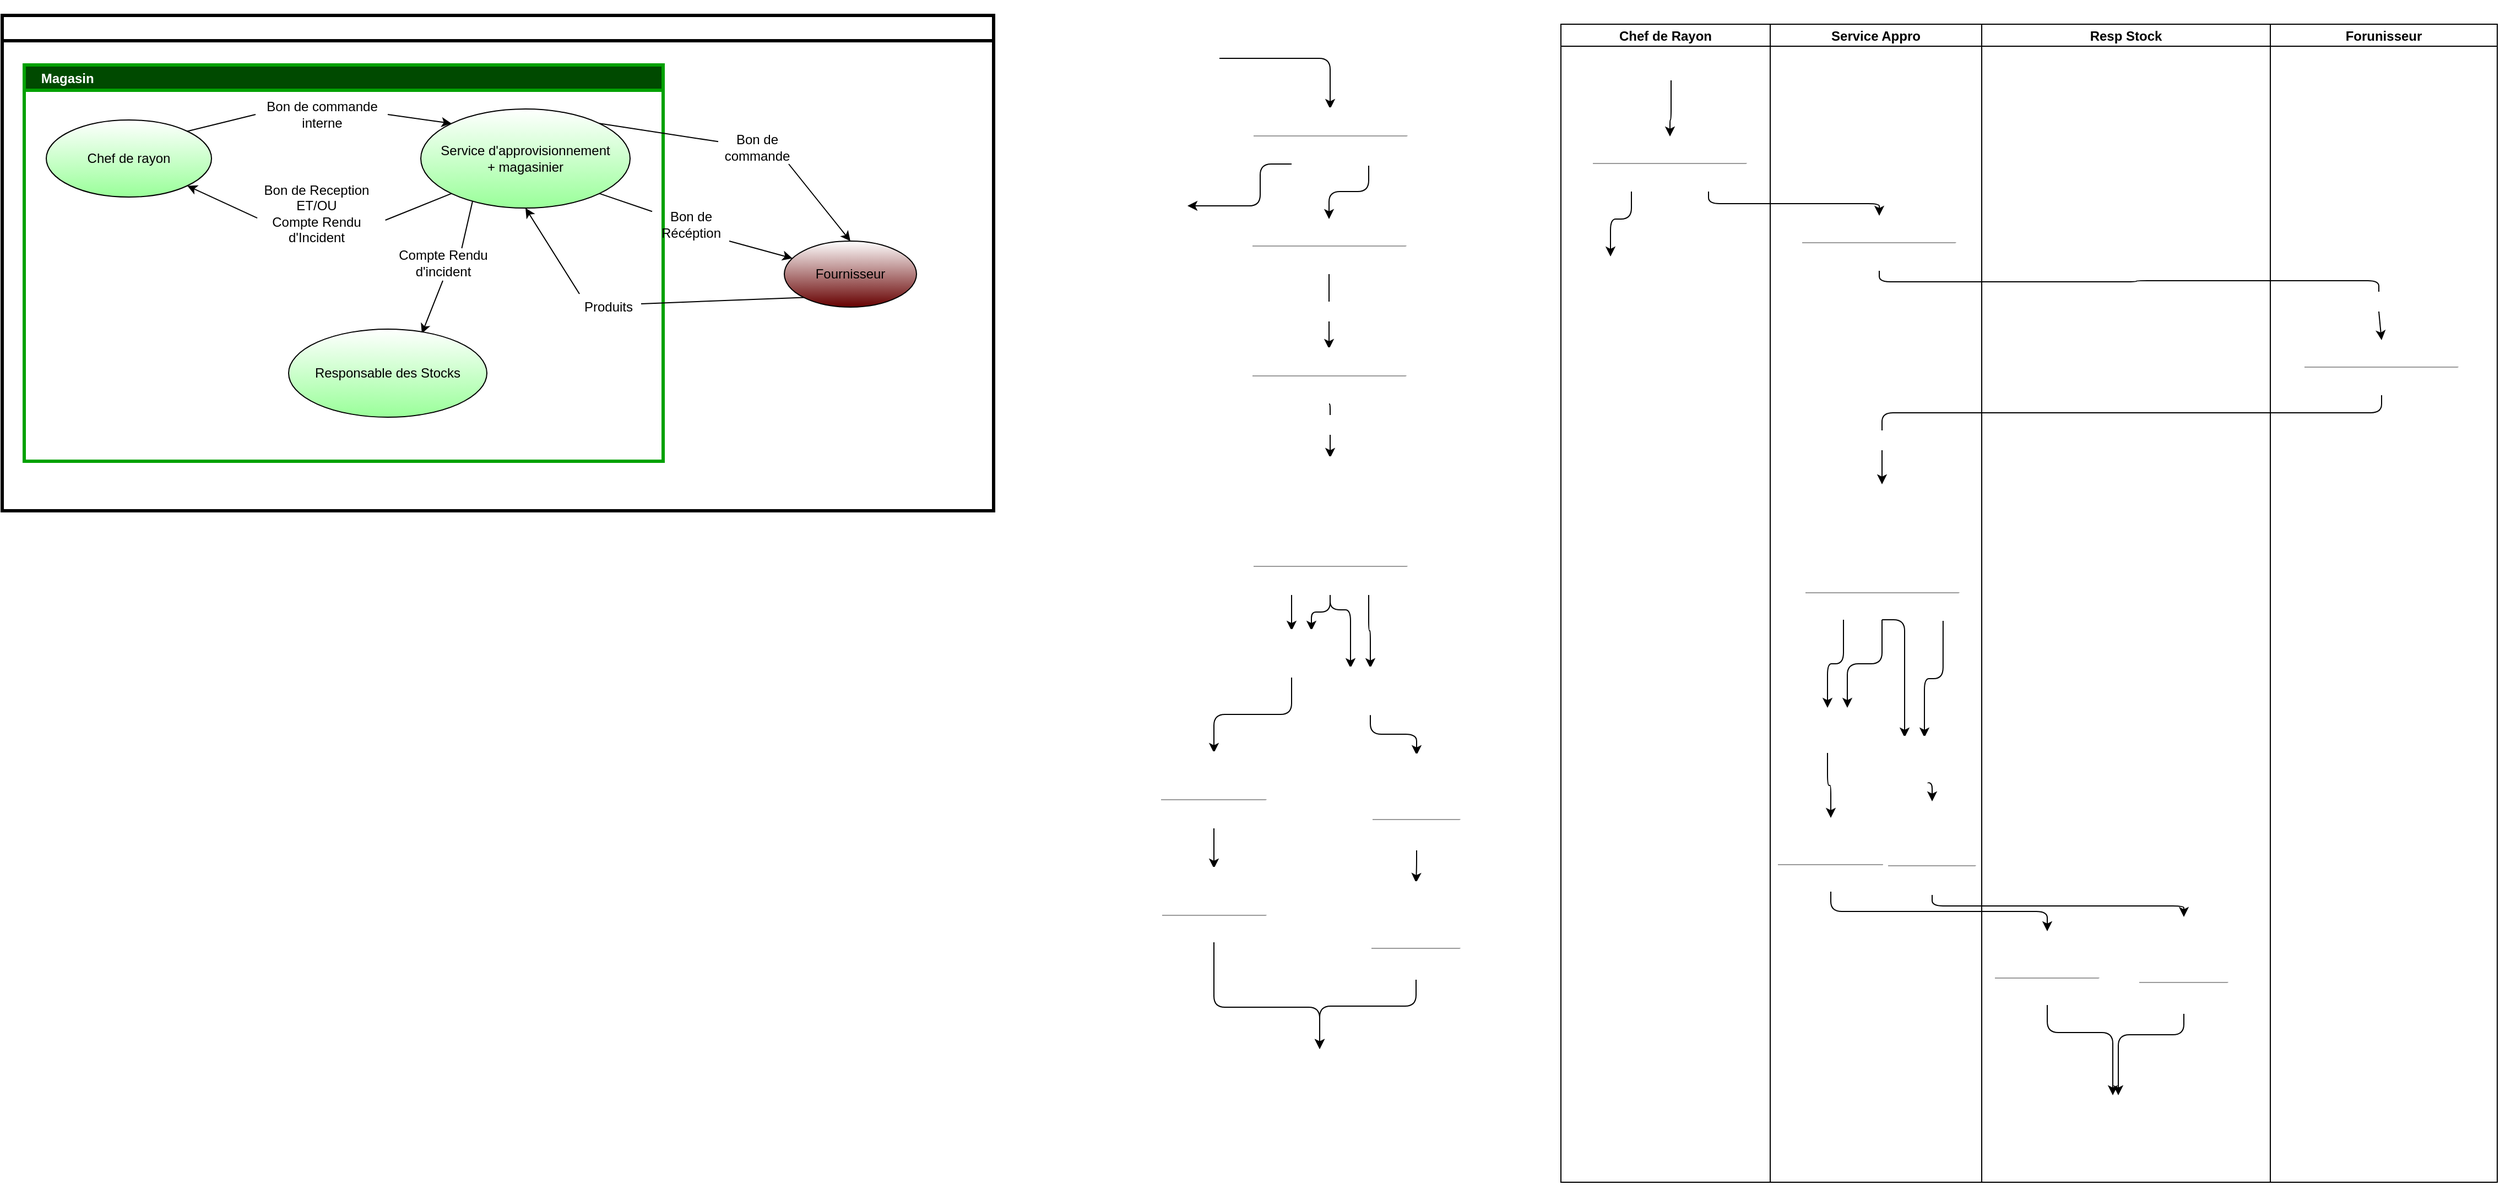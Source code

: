<mxfile>
    <diagram id="Edb_wladtUT9RPqt2Cd4" name="Page-1">
        <mxGraphModel dx="988" dy="655" grid="0" gridSize="10" guides="1" tooltips="1" connect="1" arrows="1" fold="1" page="0" pageScale="1" pageWidth="1169" pageHeight="827" math="0" shadow="0">
            <root>
                <mxCell id="0"/>
                <mxCell id="1" parent="0"/>
                <mxCell id="26" value="    Diagramme de Flux" style="swimlane;strokeWidth=3;align=left;fontColor=#FFFFFF;" vertex="1" parent="1">
                    <mxGeometry x="30" y="35" width="900" height="450" as="geometry">
                        <mxRectangle x="30" y="35" width="140" height="23" as="alternateBounds"/>
                    </mxGeometry>
                </mxCell>
                <mxCell id="5" value="Fournisseur" style="ellipse;whiteSpace=wrap;html=1;gradientColor=#660000;" vertex="1" parent="26">
                    <mxGeometry x="710" y="205" width="120" height="60" as="geometry"/>
                </mxCell>
                <mxCell id="7" value="    Magasin" style="swimlane;align=left;fontColor=#ffffff;strokeWidth=3;strokeColor=#00A100;fillColor=#004A00;" vertex="1" parent="26">
                    <mxGeometry x="20" y="45" width="580" height="360" as="geometry">
                        <mxRectangle x="20" y="45" width="80" height="23" as="alternateBounds"/>
                    </mxGeometry>
                </mxCell>
                <mxCell id="8" style="edgeStyle=none;html=1;exitX=1;exitY=0.5;exitDx=0;exitDy=0;entryX=0;entryY=0;entryDx=0;entryDy=0;startArrow=none;" edge="1" parent="7" source="9" target="4">
                    <mxGeometry relative="1" as="geometry"/>
                </mxCell>
                <mxCell id="3" value="Chef de rayon" style="ellipse;whiteSpace=wrap;html=1;gradientColor=#99FF99;" vertex="1" parent="7">
                    <mxGeometry x="20" y="50" width="150" height="70" as="geometry"/>
                </mxCell>
                <mxCell id="20" style="edgeStyle=none;html=1;exitX=0.014;exitY=0.567;exitDx=0;exitDy=0;entryX=1;entryY=1;entryDx=0;entryDy=0;startArrow=none;exitPerimeter=0;" edge="1" parent="7" source="21" target="3">
                    <mxGeometry relative="1" as="geometry"/>
                </mxCell>
                <mxCell id="23" style="edgeStyle=none;html=1;exitX=0.5;exitY=1.033;exitDx=0;exitDy=0;entryX=0.672;entryY=0.05;entryDx=0;entryDy=0;exitPerimeter=0;entryPerimeter=0;startArrow=none;" edge="1" parent="7" source="24" target="6">
                    <mxGeometry relative="1" as="geometry"/>
                </mxCell>
                <mxCell id="4" value="Service d'approvisionnement&lt;br&gt;+ magasinier" style="ellipse;whiteSpace=wrap;html=1;gradientColor=#99FF99;" vertex="1" parent="7">
                    <mxGeometry x="360" y="40" width="190" height="90" as="geometry"/>
                </mxCell>
                <mxCell id="6" value="Responsable des Stocks" style="ellipse;whiteSpace=wrap;html=1;gradientColor=#99FF99;" vertex="1" parent="7">
                    <mxGeometry x="240" y="240" width="180" height="80" as="geometry"/>
                </mxCell>
                <mxCell id="9" value="Bon de commande &lt;br&gt;interne" style="text;html=1;align=center;verticalAlign=middle;resizable=0;points=[];autosize=1;strokeColor=none;" vertex="1" parent="7">
                    <mxGeometry x="210" y="30" width="120" height="30" as="geometry"/>
                </mxCell>
                <mxCell id="10" value="" style="edgeStyle=none;html=1;exitX=1;exitY=0;exitDx=0;exitDy=0;entryX=0;entryY=0.5;entryDx=0;entryDy=0;endArrow=none;" edge="1" parent="7" source="3" target="9">
                    <mxGeometry relative="1" as="geometry">
                        <mxPoint x="220" y="165" as="sourcePoint"/>
                        <mxPoint x="410" y="165" as="targetPoint"/>
                    </mxGeometry>
                </mxCell>
                <mxCell id="21" value="Bon de&amp;nbsp;Reception&lt;br&gt;ET/OU&lt;br&gt;Compte Rendu &lt;br&gt;d'Incident" style="text;html=1;align=center;verticalAlign=middle;resizable=0;points=[];autosize=1;strokeColor=none;" vertex="1" parent="7">
                    <mxGeometry x="210" y="105" width="110" height="60" as="geometry"/>
                </mxCell>
                <mxCell id="22" value="" style="edgeStyle=none;html=1;exitX=0;exitY=1;exitDx=0;exitDy=0;entryX=1.071;entryY=0.6;entryDx=0;entryDy=0;endArrow=none;entryPerimeter=0;" edge="1" parent="7" source="4" target="21">
                    <mxGeometry relative="1" as="geometry">
                        <mxPoint x="437.825" y="196.82" as="sourcePoint"/>
                        <mxPoint x="198.033" y="189.749" as="targetPoint"/>
                    </mxGeometry>
                </mxCell>
                <mxCell id="24" value="Compte Rendu&lt;br&gt;d'incident" style="text;html=1;align=center;verticalAlign=middle;resizable=0;points=[];autosize=1;strokeColor=none;" vertex="1" parent="7">
                    <mxGeometry x="330" y="165" width="100" height="30" as="geometry"/>
                </mxCell>
                <mxCell id="25" value="" style="edgeStyle=none;html=1;exitX=0.247;exitY=0.933;exitDx=0;exitDy=0;entryX=0.672;entryY=0.05;entryDx=0;entryDy=0;exitPerimeter=0;entryPerimeter=0;endArrow=none;" edge="1" parent="7" source="4" target="24">
                    <mxGeometry relative="1" as="geometry">
                        <mxPoint x="456.93" y="203.97" as="sourcePoint"/>
                        <mxPoint x="400.96" y="324" as="targetPoint"/>
                    </mxGeometry>
                </mxCell>
                <mxCell id="11" style="edgeStyle=none;html=1;exitX=0.914;exitY=1;exitDx=0;exitDy=0;entryX=0.5;entryY=0;entryDx=0;entryDy=0;startArrow=none;exitPerimeter=0;" edge="1" parent="26" source="12" target="5">
                    <mxGeometry relative="1" as="geometry">
                        <Array as="points"/>
                    </mxGeometry>
                </mxCell>
                <mxCell id="12" value="Bon de&lt;br&gt;commande" style="text;html=1;align=center;verticalAlign=middle;resizable=0;points=[];autosize=1;strokeColor=none;" vertex="1" parent="26">
                    <mxGeometry x="650" y="105" width="70" height="30" as="geometry"/>
                </mxCell>
                <mxCell id="13" value="" style="edgeStyle=none;html=1;exitX=1;exitY=0;exitDx=0;exitDy=0;endArrow=none;" edge="1" parent="26" source="4" target="12">
                    <mxGeometry relative="1" as="geometry">
                        <mxPoint x="560" y="130" as="sourcePoint"/>
                        <mxPoint x="727.574" y="213.787" as="targetPoint"/>
                        <Array as="points"/>
                    </mxGeometry>
                </mxCell>
                <mxCell id="15" value="Produits" style="text;html=1;align=center;verticalAlign=middle;resizable=0;points=[];autosize=1;strokeColor=none;" vertex="1" parent="26">
                    <mxGeometry x="520" y="255" width="60" height="20" as="geometry"/>
                </mxCell>
                <mxCell id="14" style="edgeStyle=none;html=1;exitX=0.067;exitY=-0.1;exitDx=0;exitDy=0;entryX=0.5;entryY=1;entryDx=0;entryDy=0;startArrow=none;exitPerimeter=0;" edge="1" parent="26" source="15" target="4">
                    <mxGeometry relative="1" as="geometry">
                        <Array as="points"/>
                    </mxGeometry>
                </mxCell>
                <mxCell id="16" value="" style="edgeStyle=none;html=1;exitX=0;exitY=1;exitDx=0;exitDy=0;entryX=1;entryY=0.35;entryDx=0;entryDy=0;endArrow=none;entryPerimeter=0;" edge="1" parent="26" source="5" target="15">
                    <mxGeometry relative="1" as="geometry">
                        <mxPoint x="727.574" y="256.213" as="sourcePoint"/>
                        <mxPoint x="465" y="175" as="targetPoint"/>
                        <Array as="points"/>
                    </mxGeometry>
                </mxCell>
                <mxCell id="17" style="edgeStyle=none;html=1;exitX=1;exitY=1;exitDx=0;exitDy=0;startArrow=none;" edge="1" parent="26" source="18" target="5">
                    <mxGeometry relative="1" as="geometry"/>
                </mxCell>
                <mxCell id="18" value="Bon de&lt;br&gt;Récéption" style="text;html=1;align=center;verticalAlign=middle;resizable=0;points=[];autosize=1;strokeColor=none;" vertex="1" parent="26">
                    <mxGeometry x="590" y="175" width="70" height="30" as="geometry"/>
                </mxCell>
                <mxCell id="19" value="" style="edgeStyle=none;html=1;exitX=1;exitY=1;exitDx=0;exitDy=0;endArrow=none;" edge="1" parent="26" source="4" target="18">
                    <mxGeometry relative="1" as="geometry">
                        <mxPoint x="532.175" y="161.82" as="sourcePoint"/>
                        <mxPoint x="718.915" y="219.265" as="targetPoint"/>
                    </mxGeometry>
                </mxCell>
                <mxCell id="45" value="    MOT" style="swimlane;fontColor=#FFFFFF;strokeColor=#FFFFFF;strokeWidth=3;fillColor=none;gradientColor=none;align=left;" vertex="1" parent="1">
                    <mxGeometry x="1014" y="23" width="401" height="986" as="geometry"/>
                </mxCell>
                <mxCell id="49" style="edgeStyle=none;html=1;exitX=0.5;exitY=1;exitDx=0;exitDy=0;entryX=0.5;entryY=0;entryDx=0;entryDy=0;fontColor=#FFFFFF;startArrow=none;" edge="1" parent="45" source="50" target="48">
                    <mxGeometry relative="1" as="geometry"/>
                </mxCell>
                <mxCell id="47" value="&lt;p style=&quot;margin: 0px ; margin-top: 4px ; text-align: center&quot;&gt;&lt;b&gt;Reception Bon&lt;/b&gt;&lt;/p&gt;&lt;hr size=&quot;1&quot;&gt;&lt;div style=&quot;height: 2px&quot;&gt;&lt;/div&gt;&lt;div style=&quot;text-align: center ; height: 2px&quot;&gt;toujours&lt;/div&gt;" style="verticalAlign=top;align=left;overflow=fill;fontSize=12;fontFamily=Helvetica;html=1;fontColor=#FFFFFF;strokeColor=#FFFFFF;strokeWidth=3;fillColor=none;gradientColor=none;" vertex="1" parent="45">
                    <mxGeometry x="150.5" y="197" width="140" height="50" as="geometry"/>
                </mxCell>
                <mxCell id="77" style="edgeStyle=orthogonalEdgeStyle;html=1;exitX=0.5;exitY=1;exitDx=0;exitDy=0;entryX=0.5;entryY=0;entryDx=0;entryDy=0;fontColor=#FFFFFF;startArrow=none;startFill=0;endArrow=classic;endFill=1;" edge="1" parent="45" source="78" target="55">
                    <mxGeometry relative="1" as="geometry"/>
                </mxCell>
                <mxCell id="48" value="&lt;p style=&quot;margin: 0px ; margin-top: 4px ; text-align: center&quot;&gt;&lt;b&gt;Reception Bon&lt;/b&gt;&lt;/p&gt;&lt;hr size=&quot;1&quot;&gt;&lt;div style=&quot;height: 2px&quot;&gt;&lt;/div&gt;&lt;div style=&quot;text-align: center ; height: 2px&quot;&gt;toujours&lt;/div&gt;" style="verticalAlign=top;align=left;overflow=fill;fontSize=12;fontFamily=Helvetica;html=1;fontColor=#FFFFFF;strokeColor=#FFFFFF;strokeWidth=3;fillColor=none;gradientColor=none;" vertex="1" parent="45">
                    <mxGeometry x="150.5" y="315" width="140" height="50" as="geometry"/>
                </mxCell>
                <mxCell id="50" value="Bon de Commande" style="text;html=1;align=center;verticalAlign=middle;resizable=0;points=[];autosize=1;strokeColor=none;fontColor=#FFFFFF;" vertex="1" parent="45">
                    <mxGeometry x="164" y="272" width="113" height="18" as="geometry"/>
                </mxCell>
                <mxCell id="51" value="" style="edgeStyle=none;html=1;exitX=0.5;exitY=1;exitDx=0;exitDy=0;entryX=0.5;entryY=0;entryDx=0;entryDy=0;fontColor=#FFFFFF;endArrow=none;" edge="1" parent="45" source="47" target="50">
                    <mxGeometry relative="1" as="geometry">
                        <mxPoint x="1200.5" y="282" as="sourcePoint"/>
                        <mxPoint x="1203" y="350" as="targetPoint"/>
                    </mxGeometry>
                </mxCell>
                <mxCell id="76" style="edgeStyle=orthogonalEdgeStyle;html=1;entryX=0.5;entryY=0;entryDx=0;entryDy=0;fontColor=#FFFFFF;startArrow=none;startFill=0;endArrow=classic;endFill=1;" edge="1" parent="45" source="52" target="72">
                    <mxGeometry relative="1" as="geometry"/>
                </mxCell>
                <mxCell id="52" value="Bon de &lt;br&gt;commande &lt;br&gt;interne" style="text;html=1;align=center;verticalAlign=middle;resizable=0;points=[];autosize=1;strokeColor=none;fontColor=#FFFFFF;" vertex="1" parent="45">
                    <mxGeometry x="52" y="28" width="69" height="46" as="geometry"/>
                </mxCell>
                <mxCell id="68" style="edgeStyle=orthogonalEdgeStyle;html=1;exitX=0.5;exitY=1;exitDx=0;exitDy=0;entryX=0.75;entryY=0;entryDx=0;entryDy=0;fontColor=#FFFFFF;startArrow=none;startFill=0;endArrow=classic;endFill=1;" edge="1" parent="45" source="55" target="56">
                    <mxGeometry relative="1" as="geometry"/>
                </mxCell>
                <mxCell id="69" style="edgeStyle=orthogonalEdgeStyle;html=1;exitX=0.25;exitY=1;exitDx=0;exitDy=0;entryX=0.5;entryY=0;entryDx=0;entryDy=0;fontColor=#FFFFFF;startArrow=none;startFill=0;endArrow=classic;endFill=1;" edge="1" parent="45" source="55" target="56">
                    <mxGeometry relative="1" as="geometry"/>
                </mxCell>
                <mxCell id="70" style="edgeStyle=orthogonalEdgeStyle;html=1;exitX=0.5;exitY=1;exitDx=0;exitDy=0;entryX=0.25;entryY=0;entryDx=0;entryDy=0;fontColor=#FFFFFF;startArrow=none;startFill=0;endArrow=classic;endFill=1;" edge="1" parent="45" source="55" target="67">
                    <mxGeometry relative="1" as="geometry">
                        <Array as="points">
                            <mxPoint x="221.5" y="552"/>
                            <mxPoint x="240.5" y="552"/>
                        </Array>
                    </mxGeometry>
                </mxCell>
                <mxCell id="71" style="edgeStyle=orthogonalEdgeStyle;html=1;exitX=0.75;exitY=1;exitDx=0;exitDy=0;fontColor=#FFFFFF;startArrow=none;startFill=0;endArrow=classic;endFill=1;" edge="1" parent="45" source="55" target="67">
                    <mxGeometry relative="1" as="geometry"/>
                </mxCell>
                <mxCell id="55" value="&lt;p style=&quot;margin: 0px ; margin-top: 4px ; text-align: center&quot;&gt;&lt;b&gt;Reception Livraison&lt;/b&gt;&lt;/p&gt;&lt;p style=&quot;margin: 0px ; margin-top: 4px ; text-align: center&quot;&gt;&lt;b&gt;&lt;br&gt;&lt;/b&gt;&lt;/p&gt;&lt;p style=&quot;margin: 0px ; margin-top: 4px ; text-align: center&quot;&gt;&lt;b&gt;1 - Entièrement validé&lt;/b&gt;&lt;/p&gt;&lt;p style=&quot;margin: 0px ; margin-top: 4px ; text-align: center&quot;&gt;&lt;b&gt;2 - Partiellmeent validé&lt;/b&gt;&lt;/p&gt;&lt;p style=&quot;margin: 0px ; margin-top: 4px ; text-align: center&quot;&gt;&lt;b&gt;3 - Refusé&amp;nbsp;&lt;/b&gt;&lt;/p&gt;&lt;hr size=&quot;1&quot;&gt;&lt;div style=&quot;height: 2px&quot;&gt;&lt;/div&gt;&lt;div style=&quot;text-align: center ; height: 2px&quot;&gt;1&amp;nbsp; &amp;nbsp; |&amp;nbsp; &amp;nbsp; &amp;nbsp;2&amp;nbsp; &amp;nbsp; &amp;nbsp; &amp;nbsp;|&amp;nbsp; &amp;nbsp;3&lt;/div&gt;" style="verticalAlign=top;align=left;overflow=fill;fontSize=12;fontFamily=Helvetica;html=1;fontColor=#FFFFFF;strokeColor=#FFFFFF;strokeWidth=3;fillColor=none;gradientColor=none;" vertex="1" parent="45">
                    <mxGeometry x="151.5" y="414" width="140" height="123" as="geometry"/>
                </mxCell>
                <mxCell id="83" style="edgeStyle=orthogonalEdgeStyle;html=1;exitX=0.5;exitY=1;exitDx=0;exitDy=0;entryX=0.5;entryY=0;entryDx=0;entryDy=0;fontColor=#FFFFFF;startArrow=none;startFill=0;endArrow=classic;endFill=1;" edge="1" parent="45" source="56" target="82">
                    <mxGeometry relative="1" as="geometry"/>
                </mxCell>
                <mxCell id="56" value="&lt;b&gt;OU&lt;/b&gt;" style="shape=offPageConnector;whiteSpace=wrap;html=1;fontColor=#FFFFFF;strokeColor=#FFFFFF;strokeWidth=3;fillColor=none;gradientColor=none;align=center;size=0.39;" vertex="1" parent="45">
                    <mxGeometry x="150.5" y="571" width="72" height="41" as="geometry"/>
                </mxCell>
                <mxCell id="81" style="edgeStyle=orthogonalEdgeStyle;html=1;exitX=0.5;exitY=1;exitDx=0;exitDy=0;entryX=0.5;entryY=0;entryDx=0;entryDy=0;fontColor=#FFFFFF;startArrow=none;startFill=0;endArrow=classic;endFill=1;" edge="1" parent="45" source="67" target="80">
                    <mxGeometry relative="1" as="geometry"/>
                </mxCell>
                <mxCell id="67" value="&lt;b&gt;OU&lt;/b&gt;" style="shape=offPageConnector;whiteSpace=wrap;html=1;fontColor=#FFFFFF;strokeColor=#FFFFFF;strokeWidth=3;fillColor=none;gradientColor=none;align=center;size=0.5;" vertex="1" parent="45">
                    <mxGeometry x="222" y="605" width="72" height="41" as="geometry"/>
                </mxCell>
                <mxCell id="75" style="edgeStyle=orthogonalEdgeStyle;html=1;exitX=0.75;exitY=1;exitDx=0;exitDy=0;entryX=0.5;entryY=0;entryDx=0;entryDy=0;fontColor=#FFFFFF;startArrow=none;startFill=0;endArrow=classic;endFill=1;" edge="1" parent="45" source="72" target="47">
                    <mxGeometry relative="1" as="geometry"/>
                </mxCell>
                <mxCell id="72" value="&lt;p style=&quot;margin: 0px ; margin-top: 4px ; text-align: center&quot;&gt;&lt;b&gt;Evalutation des Stocks&lt;/b&gt;&lt;/p&gt;&lt;hr size=&quot;1&quot;&gt;&lt;div style=&quot;height: 2px&quot;&gt;&lt;/div&gt;&lt;div style=&quot;text-align: center ; height: 2px&quot;&gt;&amp;gt; Seuil&amp;nbsp; &amp;nbsp; &amp;nbsp; |&amp;nbsp; &amp;nbsp; &amp;nbsp;&amp;lt;= Seuil&lt;/div&gt;" style="verticalAlign=top;align=left;overflow=fill;fontSize=12;fontFamily=Helvetica;html=1;fontColor=#FFFFFF;strokeColor=#FFFFFF;strokeWidth=3;fillColor=none;gradientColor=none;" vertex="1" parent="45">
                    <mxGeometry x="151.5" y="97" width="140" height="50" as="geometry"/>
                </mxCell>
                <mxCell id="74" value="Fin" style="text;html=1;align=center;verticalAlign=middle;resizable=0;points=[];autosize=1;strokeColor=none;fontColor=#FFFFFF;" vertex="1" parent="45">
                    <mxGeometry x="62" y="176" width="27" height="18" as="geometry"/>
                </mxCell>
                <mxCell id="78" value="Bon de Commande" style="text;html=1;align=center;verticalAlign=middle;resizable=0;points=[];autosize=1;strokeColor=none;fontColor=#FFFFFF;" vertex="1" parent="45">
                    <mxGeometry x="165" y="375" width="113" height="18" as="geometry"/>
                </mxCell>
                <mxCell id="79" value="" style="edgeStyle=orthogonalEdgeStyle;html=1;exitX=0.5;exitY=1;exitDx=0;exitDy=0;entryX=0.5;entryY=0;entryDx=0;entryDy=0;fontColor=#FFFFFF;startArrow=none;startFill=0;endArrow=none;endFill=1;" edge="1" parent="45" source="48" target="78">
                    <mxGeometry relative="1" as="geometry">
                        <mxPoint x="1205.5" y="396" as="sourcePoint"/>
                        <mxPoint x="1206.5" y="445" as="targetPoint"/>
                    </mxGeometry>
                </mxCell>
                <mxCell id="87" style="edgeStyle=orthogonalEdgeStyle;html=1;exitX=0.5;exitY=1;exitDx=0;exitDy=0;entryX=0.5;entryY=0;entryDx=0;entryDy=0;fontColor=#FFFFFF;startArrow=none;startFill=0;endArrow=classic;endFill=1;" edge="1" parent="45" source="80" target="85">
                    <mxGeometry relative="1" as="geometry"/>
                </mxCell>
                <mxCell id="80" value="Enregistrer&lt;br&gt;Compte Rendu&lt;br&gt;d'incident&lt;br class=&quot;Apple-interchange-newline&quot;&gt;&lt;hr size=&quot;1&quot; style=&quot;text-align: left&quot;&gt;&lt;div style=&quot;text-align: left ; height: 2px&quot;&gt;&lt;/div&gt;&lt;div style=&quot;height: 2px&quot;&gt;toujours&lt;/div&gt;" style="whiteSpace=wrap;html=1;fontColor=#FFFFFF;strokeColor=#FFFFFF;strokeWidth=3;fillColor=none;gradientColor=none;align=center;" vertex="1" parent="45">
                    <mxGeometry x="257" y="684" width="86" height="85" as="geometry"/>
                </mxCell>
                <mxCell id="86" style="edgeStyle=orthogonalEdgeStyle;html=1;exitX=0.5;exitY=1;exitDx=0;exitDy=0;fontColor=#FFFFFF;startArrow=none;startFill=0;endArrow=classic;endFill=1;" edge="1" parent="45" source="82" target="84">
                    <mxGeometry relative="1" as="geometry"/>
                </mxCell>
                <mxCell id="82" value="Enregistrer&lt;br&gt;Bon de Récéption&lt;br class=&quot;Apple-interchange-newline&quot;&gt;&lt;hr size=&quot;1&quot; style=&quot;text-align: left&quot;&gt;&lt;div style=&quot;text-align: left ; height: 2px&quot;&gt;&lt;/div&gt;&lt;div style=&quot;height: 2px&quot;&gt;toujours&lt;/div&gt;" style="whiteSpace=wrap;html=1;fontColor=#FFFFFF;strokeColor=#FFFFFF;strokeWidth=3;fillColor=none;gradientColor=none;align=center;" vertex="1" parent="45">
                    <mxGeometry x="67" y="682" width="98" height="67" as="geometry"/>
                </mxCell>
                <mxCell id="84" value="Transmission&lt;br&gt;Bon de Récéption&lt;br class=&quot;Apple-interchange-newline&quot;&gt;&lt;hr size=&quot;1&quot; style=&quot;text-align: left&quot;&gt;&lt;div style=&quot;text-align: left ; height: 2px&quot;&gt;&lt;/div&gt;&lt;div style=&quot;height: 2px&quot;&gt;toujours&lt;/div&gt;" style="whiteSpace=wrap;html=1;fontColor=#FFFFFF;strokeColor=#FFFFFF;strokeWidth=3;fillColor=none;gradientColor=none;align=center;" vertex="1" parent="45">
                    <mxGeometry x="65.5" y="787" width="101" height="67" as="geometry"/>
                </mxCell>
                <mxCell id="85" value="Transmission&lt;br&gt;Compte Rendu&lt;br&gt;d'Incident&lt;br class=&quot;Apple-interchange-newline&quot;&gt;&lt;hr size=&quot;1&quot; style=&quot;text-align: left&quot;&gt;&lt;div style=&quot;text-align: left ; height: 2px&quot;&gt;&lt;/div&gt;&lt;div style=&quot;height: 2px&quot;&gt;toujours&lt;/div&gt;" style="whiteSpace=wrap;html=1;fontColor=#FFFFFF;strokeColor=#FFFFFF;strokeWidth=3;fillColor=none;gradientColor=none;align=center;" vertex="1" parent="45">
                    <mxGeometry x="257" y="800" width="85" height="88" as="geometry"/>
                </mxCell>
                <mxCell id="88" value="&amp;nbsp; Fin" style="text;html=1;align=center;verticalAlign=middle;resizable=0;points=[];autosize=1;strokeColor=none;fontColor=#FFFFFF;" vertex="1" parent="45">
                    <mxGeometry x="192" y="951" width="33" height="18" as="geometry"/>
                </mxCell>
                <mxCell id="89" style="edgeStyle=orthogonalEdgeStyle;html=1;exitX=0.5;exitY=1;exitDx=0;exitDy=0;fontColor=#FFFFFF;startArrow=none;startFill=0;endArrow=classic;endFill=1;" edge="1" parent="45" source="84" target="88">
                    <mxGeometry relative="1" as="geometry">
                        <Array as="points">
                            <mxPoint x="116" y="913"/>
                            <mxPoint x="212" y="913"/>
                        </Array>
                    </mxGeometry>
                </mxCell>
                <mxCell id="90" style="edgeStyle=orthogonalEdgeStyle;html=1;exitX=0.5;exitY=1;exitDx=0;exitDy=0;fontColor=#FFFFFF;startArrow=none;startFill=0;endArrow=classic;endFill=1;" edge="1" parent="45" source="85" target="88">
                    <mxGeometry relative="1" as="geometry">
                        <mxPoint x="212" y="877" as="targetPoint"/>
                        <Array as="points">
                            <mxPoint x="300" y="912"/>
                            <mxPoint x="212" y="912"/>
                        </Array>
                    </mxGeometry>
                </mxCell>
                <mxCell id="73" style="edgeStyle=orthogonalEdgeStyle;html=1;exitX=0.25;exitY=1;exitDx=0;exitDy=0;fontColor=#FFFFFF;startArrow=none;startFill=0;endArrow=classic;endFill=1;" edge="1" parent="1" source="72">
                    <mxGeometry relative="1" as="geometry">
                        <mxPoint x="1106" y="208" as="targetPoint"/>
                        <Array as="points">
                            <mxPoint x="1172" y="208"/>
                        </Array>
                    </mxGeometry>
                </mxCell>
                <mxCell id="92" value="    MOT" style="swimlane;childLayout=stackLayout;resizeParent=1;resizeParentMax=0;startSize=20;fontColor=#FFFFFF;strokeColor=#FFFFFF;strokeWidth=3;fillColor=none;gradientColor=none;align=left;" vertex="1" parent="1">
                    <mxGeometry x="1445" y="23" width="850" height="1072" as="geometry"/>
                </mxCell>
                <mxCell id="93" value="Chef de Rayon" style="swimlane;startSize=20;" vertex="1" parent="92">
                    <mxGeometry y="20" width="190" height="1052" as="geometry"/>
                </mxCell>
                <mxCell id="130" value="Bon de &lt;br&gt;commande &lt;br&gt;interne" style="text;html=1;align=center;verticalAlign=middle;resizable=0;points=[];autosize=1;strokeColor=none;fontColor=#FFFFFF;" vertex="1" parent="93">
                    <mxGeometry x="29" y="26" width="69" height="46" as="geometry"/>
                </mxCell>
                <mxCell id="116" value="&lt;p style=&quot;margin: 0px ; margin-top: 4px ; text-align: center&quot;&gt;&lt;b&gt;Evalutation des Stocks&lt;/b&gt;&lt;/p&gt;&lt;hr size=&quot;1&quot;&gt;&lt;div style=&quot;height: 2px&quot;&gt;&lt;/div&gt;&lt;div style=&quot;text-align: center ; height: 2px&quot;&gt;&amp;gt; Seuil&amp;nbsp; &amp;nbsp; &amp;nbsp; |&amp;nbsp; &amp;nbsp; &amp;nbsp;&amp;lt;= Seuil&lt;/div&gt;" style="verticalAlign=top;align=left;overflow=fill;fontSize=12;fontFamily=Helvetica;html=1;fontColor=#FFFFFF;strokeColor=#FFFFFF;strokeWidth=3;fillColor=none;gradientColor=none;" vertex="1" parent="93">
                    <mxGeometry x="29" y="102" width="140" height="50" as="geometry"/>
                </mxCell>
                <mxCell id="105" style="edgeStyle=orthogonalEdgeStyle;html=1;entryX=0.5;entryY=0;entryDx=0;entryDy=0;fontColor=#FFFFFF;startArrow=none;startFill=0;endArrow=classic;endFill=1;exitX=1.029;exitY=0.543;exitDx=0;exitDy=0;exitPerimeter=0;" edge="1" parent="93" target="116" source="130">
                    <mxGeometry relative="1" as="geometry">
                        <mxPoint x="558" y="-22" as="sourcePoint"/>
                    </mxGeometry>
                </mxCell>
                <mxCell id="117" value="Fin" style="text;html=1;align=center;verticalAlign=middle;resizable=0;points=[];autosize=1;strokeColor=none;fontColor=#FFFFFF;" vertex="1" parent="93">
                    <mxGeometry x="27" y="210" width="27" height="18" as="geometry"/>
                </mxCell>
                <mxCell id="129" style="edgeStyle=orthogonalEdgeStyle;html=1;exitX=0.25;exitY=1;exitDx=0;exitDy=0;fontColor=#FFFFFF;startArrow=none;startFill=0;endArrow=classic;endFill=1;entryX=0.667;entryY=0.056;entryDx=0;entryDy=0;entryPerimeter=0;" edge="1" parent="93" source="116" target="117">
                    <mxGeometry relative="1" as="geometry">
                        <mxPoint x="820" y="121" as="targetPoint"/>
                        <Array as="points">
                            <mxPoint x="64" y="177"/>
                            <mxPoint x="45" y="177"/>
                        </Array>
                    </mxGeometry>
                </mxCell>
                <mxCell id="94" value="Service Appro" style="swimlane;startSize=20;" vertex="1" parent="92">
                    <mxGeometry x="190" y="20" width="192" height="1052" as="geometry"/>
                </mxCell>
                <mxCell id="100" value="&lt;p style=&quot;margin: 0px ; margin-top: 4px ; text-align: center&quot;&gt;&lt;b&gt;Reception Bon&lt;/b&gt;&lt;/p&gt;&lt;hr size=&quot;1&quot;&gt;&lt;div style=&quot;height: 2px&quot;&gt;&lt;/div&gt;&lt;div style=&quot;text-align: center ; height: 2px&quot;&gt;toujours&lt;/div&gt;" style="verticalAlign=top;align=left;overflow=fill;fontSize=12;fontFamily=Helvetica;html=1;fontColor=#FFFFFF;strokeColor=#FFFFFF;strokeWidth=3;fillColor=none;gradientColor=none;" vertex="1" parent="94">
                    <mxGeometry x="29" y="174" width="140" height="50" as="geometry"/>
                </mxCell>
                <mxCell id="110" value="&lt;p style=&quot;margin: 0px ; margin-top: 4px ; text-align: center&quot;&gt;&lt;b&gt;Reception Livraison&lt;/b&gt;&lt;/p&gt;&lt;p style=&quot;margin: 0px ; margin-top: 4px ; text-align: center&quot;&gt;&lt;b&gt;&lt;br&gt;&lt;/b&gt;&lt;/p&gt;&lt;p style=&quot;margin: 0px ; margin-top: 4px ; text-align: center&quot;&gt;&lt;b&gt;1 - Entièrement validé&lt;/b&gt;&lt;/p&gt;&lt;p style=&quot;margin: 0px ; margin-top: 4px ; text-align: center&quot;&gt;&lt;b&gt;2 - Partiellmeent validé&lt;/b&gt;&lt;/p&gt;&lt;p style=&quot;margin: 0px ; margin-top: 4px ; text-align: center&quot;&gt;&lt;b&gt;3 - Refusé&amp;nbsp;&lt;/b&gt;&lt;/p&gt;&lt;hr size=&quot;1&quot;&gt;&lt;div style=&quot;height: 2px&quot;&gt;&lt;/div&gt;&lt;div style=&quot;text-align: center ; height: 2px&quot;&gt;1&amp;nbsp; &amp;nbsp; |&amp;nbsp; &amp;nbsp; &amp;nbsp;2&amp;nbsp; &amp;nbsp; &amp;nbsp; &amp;nbsp;|&amp;nbsp; &amp;nbsp;3&lt;/div&gt;" style="verticalAlign=top;align=left;overflow=fill;fontSize=12;fontFamily=Helvetica;html=1;fontColor=#FFFFFF;strokeColor=#FFFFFF;strokeWidth=3;fillColor=none;gradientColor=none;" vertex="1" parent="94">
                    <mxGeometry x="31.5" y="418" width="140" height="123" as="geometry"/>
                </mxCell>
                <mxCell id="118" value="Bon de Commande" style="text;html=1;align=center;verticalAlign=middle;resizable=0;points=[];autosize=1;strokeColor=none;fontColor=#FFFFFF;" vertex="1" parent="94">
                    <mxGeometry x="45" y="369" width="113" height="18" as="geometry"/>
                </mxCell>
                <mxCell id="101" style="edgeStyle=orthogonalEdgeStyle;html=1;exitX=0.5;exitY=1;exitDx=0;exitDy=0;entryX=0.5;entryY=0;entryDx=0;entryDy=0;fontColor=#FFFFFF;startArrow=none;startFill=0;endArrow=classic;endFill=1;" edge="1" parent="94" source="118" target="110">
                    <mxGeometry relative="1" as="geometry"/>
                </mxCell>
                <mxCell id="112" value="&lt;b&gt;OU&lt;/b&gt;" style="shape=offPageConnector;whiteSpace=wrap;html=1;fontColor=#FFFFFF;strokeColor=#FFFFFF;strokeWidth=3;fillColor=none;gradientColor=none;align=center;size=0.39;" vertex="1" parent="94">
                    <mxGeometry x="16" y="621" width="72" height="41" as="geometry"/>
                </mxCell>
                <mxCell id="106" style="edgeStyle=orthogonalEdgeStyle;html=1;exitX=0.5;exitY=1;exitDx=0;exitDy=0;entryX=0.75;entryY=0;entryDx=0;entryDy=0;fontColor=#FFFFFF;startArrow=none;startFill=0;endArrow=classic;endFill=1;" edge="1" parent="94" source="110" target="112">
                    <mxGeometry relative="1" as="geometry"/>
                </mxCell>
                <mxCell id="107" style="edgeStyle=orthogonalEdgeStyle;html=1;exitX=0.25;exitY=1;exitDx=0;exitDy=0;entryX=0.5;entryY=0;entryDx=0;entryDy=0;fontColor=#FFFFFF;startArrow=none;startFill=0;endArrow=classic;endFill=1;" edge="1" parent="94" source="110" target="112">
                    <mxGeometry relative="1" as="geometry"/>
                </mxCell>
                <mxCell id="123" value="Enregistrer&lt;br&gt;Bon de Récéption&lt;br class=&quot;Apple-interchange-newline&quot;&gt;&lt;hr size=&quot;1&quot; style=&quot;text-align: left&quot;&gt;&lt;div style=&quot;text-align: left ; height: 2px&quot;&gt;&lt;/div&gt;&lt;div style=&quot;height: 2px&quot;&gt;toujours&lt;/div&gt;" style="whiteSpace=wrap;html=1;fontColor=#FFFFFF;strokeColor=#FFFFFF;strokeWidth=3;fillColor=none;gradientColor=none;align=center;" vertex="1" parent="94">
                    <mxGeometry x="6" y="721" width="98" height="67" as="geometry"/>
                </mxCell>
                <mxCell id="111" style="edgeStyle=orthogonalEdgeStyle;html=1;exitX=0.5;exitY=1;exitDx=0;exitDy=0;entryX=0.5;entryY=0;entryDx=0;entryDy=0;fontColor=#FFFFFF;startArrow=none;startFill=0;endArrow=classic;endFill=1;" edge="1" parent="94" source="112" target="123">
                    <mxGeometry relative="1" as="geometry"/>
                </mxCell>
                <mxCell id="121" value="Enregistrer&lt;br&gt;Compte Rendu&lt;br&gt;d'incident&lt;br class=&quot;Apple-interchange-newline&quot;&gt;&lt;hr size=&quot;1&quot; style=&quot;text-align: left&quot;&gt;&lt;div style=&quot;text-align: left ; height: 2px&quot;&gt;&lt;/div&gt;&lt;div style=&quot;height: 2px&quot;&gt;toujours&lt;/div&gt;" style="whiteSpace=wrap;html=1;fontColor=#FFFFFF;strokeColor=#FFFFFF;strokeWidth=3;fillColor=none;gradientColor=none;align=center;" vertex="1" parent="94">
                    <mxGeometry x="104" y="706" width="86" height="85" as="geometry"/>
                </mxCell>
                <mxCell id="98" value="Resp Stock" style="swimlane;startSize=20;" vertex="1" parent="92">
                    <mxGeometry x="382" y="20" width="262" height="1052" as="geometry"/>
                </mxCell>
                <mxCell id="124" value="Transmission&lt;br&gt;Bon de Récéption&lt;br class=&quot;Apple-interchange-newline&quot;&gt;&lt;hr size=&quot;1&quot; style=&quot;text-align: left&quot;&gt;&lt;div style=&quot;text-align: left ; height: 2px&quot;&gt;&lt;/div&gt;&lt;div style=&quot;height: 2px&quot;&gt;toujours&lt;/div&gt;" style="whiteSpace=wrap;html=1;fontColor=#FFFFFF;strokeColor=#FFFFFF;strokeWidth=3;fillColor=none;gradientColor=none;align=center;" vertex="1" parent="98">
                    <mxGeometry x="9" y="824" width="101" height="67" as="geometry"/>
                </mxCell>
                <mxCell id="126" value="&amp;nbsp; Fin" style="text;html=1;align=center;verticalAlign=middle;resizable=0;points=[];autosize=1;strokeColor=none;fontColor=#FFFFFF;" vertex="1" parent="98">
                    <mxGeometry x="97" y="973" width="33" height="18" as="geometry"/>
                </mxCell>
                <mxCell id="127" style="edgeStyle=orthogonalEdgeStyle;html=1;exitX=0.5;exitY=1;exitDx=0;exitDy=0;fontColor=#FFFFFF;startArrow=none;startFill=0;endArrow=classic;endFill=1;" edge="1" parent="98" source="124" target="126">
                    <mxGeometry relative="1" as="geometry">
                        <Array as="points">
                            <mxPoint x="60" y="916"/>
                            <mxPoint x="119" y="916"/>
                        </Array>
                    </mxGeometry>
                </mxCell>
                <mxCell id="125" value="Transmission&lt;br&gt;Compte Rendu&lt;br&gt;d'Incident&lt;br class=&quot;Apple-interchange-newline&quot;&gt;&lt;hr size=&quot;1&quot; style=&quot;text-align: left&quot;&gt;&lt;div style=&quot;text-align: left ; height: 2px&quot;&gt;&lt;/div&gt;&lt;div style=&quot;height: 2px&quot;&gt;toujours&lt;/div&gt;" style="whiteSpace=wrap;html=1;fontColor=#FFFFFF;strokeColor=#FFFFFF;strokeWidth=3;fillColor=none;gradientColor=none;align=center;" vertex="1" parent="98">
                    <mxGeometry x="141" y="811" width="85" height="88" as="geometry"/>
                </mxCell>
                <mxCell id="128" style="edgeStyle=orthogonalEdgeStyle;html=1;exitX=0.5;exitY=1;exitDx=0;exitDy=0;fontColor=#FFFFFF;startArrow=none;startFill=0;endArrow=classic;endFill=1;" edge="1" parent="98" source="125" target="126">
                    <mxGeometry relative="1" as="geometry">
                        <mxPoint x="-456" y="790" as="targetPoint"/>
                        <Array as="points">
                            <mxPoint x="184" y="918"/>
                            <mxPoint x="124" y="918"/>
                        </Array>
                    </mxGeometry>
                </mxCell>
                <mxCell id="95" value="Forunisseur" style="swimlane;startSize=20;" vertex="1" parent="92">
                    <mxGeometry x="644" y="20" width="206" height="1052" as="geometry"/>
                </mxCell>
                <mxCell id="102" value="&lt;p style=&quot;margin: 0px ; margin-top: 4px ; text-align: center&quot;&gt;&lt;b&gt;Reception Bon&lt;/b&gt;&lt;/p&gt;&lt;hr size=&quot;1&quot;&gt;&lt;div style=&quot;height: 2px&quot;&gt;&lt;/div&gt;&lt;div style=&quot;text-align: center ; height: 2px&quot;&gt;toujours&lt;/div&gt;" style="verticalAlign=top;align=left;overflow=fill;fontSize=12;fontFamily=Helvetica;html=1;fontColor=#FFFFFF;strokeColor=#FFFFFF;strokeWidth=3;fillColor=none;gradientColor=none;" vertex="1" parent="95">
                    <mxGeometry x="31" y="287" width="140" height="50" as="geometry"/>
                </mxCell>
                <mxCell id="103" value="Bon de Commande" style="text;html=1;align=center;verticalAlign=middle;resizable=0;points=[];autosize=1;strokeColor=none;fontColor=#FFFFFF;" vertex="1" parent="95">
                    <mxGeometry x="42" y="243" width="113" height="18" as="geometry"/>
                </mxCell>
                <mxCell id="99" style="edgeStyle=none;html=1;exitX=0.5;exitY=1;exitDx=0;exitDy=0;entryX=0.5;entryY=0;entryDx=0;entryDy=0;fontColor=#FFFFFF;startArrow=none;" edge="1" parent="95" source="103" target="102">
                    <mxGeometry relative="1" as="geometry"/>
                </mxCell>
                <mxCell id="115" style="edgeStyle=orthogonalEdgeStyle;html=1;exitX=0.75;exitY=1;exitDx=0;exitDy=0;entryX=0.5;entryY=0;entryDx=0;entryDy=0;fontColor=#FFFFFF;startArrow=none;startFill=0;endArrow=classic;endFill=1;" edge="1" parent="92" source="116" target="100">
                    <mxGeometry relative="1" as="geometry"/>
                </mxCell>
                <mxCell id="104" value="" style="edgeStyle=orthogonalEdgeStyle;html=1;exitX=0.5;exitY=1;exitDx=0;exitDy=0;entryX=0.5;entryY=0;entryDx=0;entryDy=0;fontColor=#FFFFFF;endArrow=none;" edge="1" parent="92" source="100" target="103">
                    <mxGeometry relative="1" as="geometry">
                        <mxPoint x="914.5" y="215" as="sourcePoint"/>
                        <mxPoint x="917" y="283" as="targetPoint"/>
                    </mxGeometry>
                </mxCell>
                <mxCell id="119" value="" style="edgeStyle=orthogonalEdgeStyle;html=1;exitX=0.5;exitY=1;exitDx=0;exitDy=0;entryX=0.5;entryY=0;entryDx=0;entryDy=0;fontColor=#FFFFFF;startArrow=none;startFill=0;endArrow=none;endFill=1;" edge="1" parent="92" source="102" target="118">
                    <mxGeometry relative="1" as="geometry">
                        <mxPoint x="919.5" y="329" as="sourcePoint"/>
                        <mxPoint x="920.5" y="378" as="targetPoint"/>
                    </mxGeometry>
                </mxCell>
                <mxCell id="122" style="edgeStyle=orthogonalEdgeStyle;html=1;exitX=0.5;exitY=1;exitDx=0;exitDy=0;fontColor=#FFFFFF;startArrow=none;startFill=0;endArrow=classic;endFill=1;" edge="1" parent="92" source="123" target="124">
                    <mxGeometry relative="1" as="geometry"/>
                </mxCell>
                <mxCell id="120" style="edgeStyle=orthogonalEdgeStyle;html=1;exitX=0.5;exitY=1;exitDx=0;exitDy=0;entryX=0.5;entryY=0;entryDx=0;entryDy=0;fontColor=#FFFFFF;startArrow=none;startFill=0;endArrow=classic;endFill=1;" edge="1" parent="92" source="121" target="125">
                    <mxGeometry relative="1" as="geometry"/>
                </mxCell>
                <mxCell id="108" style="edgeStyle=orthogonalEdgeStyle;html=1;exitX=0.5;exitY=1;exitDx=0;exitDy=0;entryX=0.25;entryY=0;entryDx=0;entryDy=0;fontColor=#FFFFFF;startArrow=none;startFill=0;endArrow=classic;endFill=1;" edge="1" parent="1" source="110" target="114">
                    <mxGeometry relative="1" as="geometry">
                        <Array as="points">
                            <mxPoint x="1757" y="584"/>
                        </Array>
                    </mxGeometry>
                </mxCell>
                <mxCell id="109" style="edgeStyle=orthogonalEdgeStyle;html=1;exitX=0.896;exitY=1.008;exitDx=0;exitDy=0;fontColor=#FFFFFF;startArrow=none;startFill=0;endArrow=classic;endFill=1;exitPerimeter=0;" edge="1" parent="1" source="110" target="114">
                    <mxGeometry relative="1" as="geometry"/>
                </mxCell>
                <mxCell id="113" style="edgeStyle=orthogonalEdgeStyle;html=1;exitX=0.5;exitY=1;exitDx=0;exitDy=0;entryX=0.5;entryY=0;entryDx=0;entryDy=0;fontColor=#FFFFFF;startArrow=none;startFill=0;endArrow=classic;endFill=1;" edge="1" parent="1" source="114" target="121">
                    <mxGeometry relative="1" as="geometry"/>
                </mxCell>
                <mxCell id="114" value="&lt;b&gt;OU&lt;/b&gt;" style="shape=offPageConnector;whiteSpace=wrap;html=1;fontColor=#FFFFFF;strokeColor=#FFFFFF;strokeWidth=3;fillColor=none;gradientColor=none;align=center;size=0.5;" vertex="1" parent="1">
                    <mxGeometry x="1739" y="691" width="72" height="41" as="geometry"/>
                </mxCell>
            </root>
        </mxGraphModel>
    </diagram>
</mxfile>